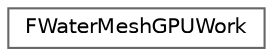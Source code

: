 digraph "Graphical Class Hierarchy"
{
 // INTERACTIVE_SVG=YES
 // LATEX_PDF_SIZE
  bgcolor="transparent";
  edge [fontname=Helvetica,fontsize=10,labelfontname=Helvetica,labelfontsize=10];
  node [fontname=Helvetica,fontsize=10,shape=box,height=0.2,width=0.4];
  rankdir="LR";
  Node0 [id="Node000000",label="FWaterMeshGPUWork",height=0.2,width=0.4,color="grey40", fillcolor="white", style="filled",URL="$d8/d68/structFWaterMeshGPUWork.html",tooltip=" "];
}
